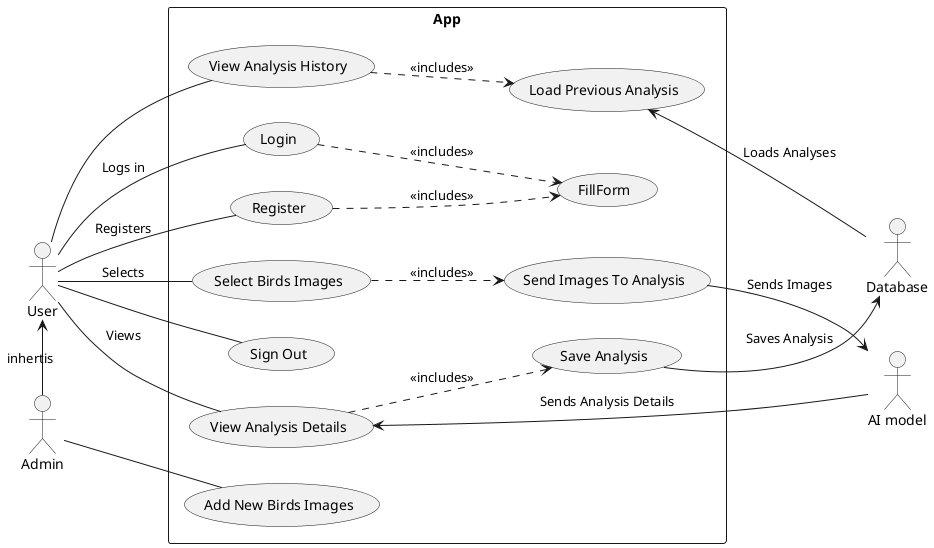 @startuml Use Case

left to right direction
actor User as U
actor "AI model" as AI
actor Admin as A
actor Database as DB


rectangle App {
    usecase (Send Images To Analysis) as ST
    usecase (FillForm) as FF
    usecase (Login) as L
    usecase (Register) as R
    usecase (Select Birds Images) as SBI
    usecase (Sign Out) as SO
    usecase (View Analysis Details) as VAD
    usecase (View Analysis History) as VAH
    usecase (Add New Birds Images) as ANBI
    usecase (Load Previous Analysis) as LPA
    usecase (Save Analysis) as SA


    U -- L : Logs in
    U -- R : Registers
    U -- SBI: Selects
    U -- SO
    U -- VAD: Views
    U -- VAH


    L ..> FF : <<includes>>
    R ..> FF : <<includes>>


    SBI ..> ST : <<includes>>

    VAH ..> LPA : <<includes>>

    VAD ..> SA : <<includes>>


}

AI <-up- ST : Sends Images
AI --> VAD : Sends Analysis Details

'Admin inherits after user
A -left-> U : inhertis

A -- ANBI

DB -up-> LPA : Loads Analyses
DB <-left- SA : Saves Analysis


@enduml
